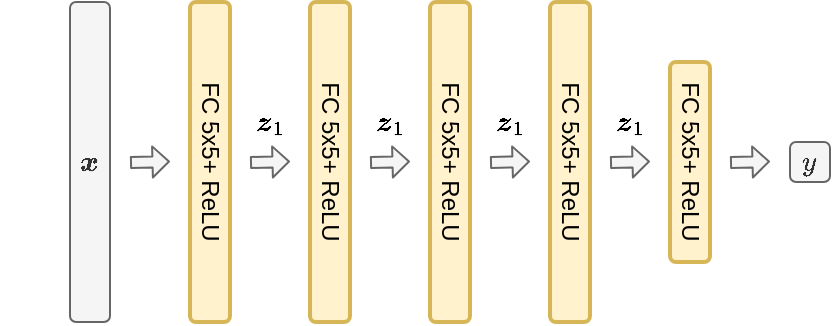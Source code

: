 <mxfile version="13.10.0" type="device"><diagram id="_PhJ2TTYpT29RHxEcvHh" name="Page-1"><mxGraphModel dx="643" dy="389" grid="1" gridSize="10" guides="1" tooltips="1" connect="0" arrows="0" fold="1" page="1" pageScale="1" pageWidth="827" pageHeight="1169" math="1" shadow="0"><root><mxCell id="0"/><mxCell id="1" parent="0"/><mxCell id="jpAI905_x0C7FQNOVlew-1" value="\(\boldsymbol{x}\)" style="rounded=1;whiteSpace=wrap;html=1;fillColor=#f5f5f5;strokeColor=#666666;fontColor=#333333;" vertex="1" parent="1"><mxGeometry x="200" y="200" width="20" height="160" as="geometry"/></mxCell><mxCell id="jpAI905_x0C7FQNOVlew-2" value="&lt;span&gt;FC 5x5+ ReLU&lt;/span&gt;" style="rounded=1;whiteSpace=wrap;html=1;fillColor=#fff2cc;strokeColor=#d6b656;strokeWidth=2;horizontal=0;rotation=-180;" vertex="1" parent="1"><mxGeometry x="260" y="200" width="20" height="160" as="geometry"/></mxCell><mxCell id="jpAI905_x0C7FQNOVlew-3" value="\(y\)" style="rounded=1;whiteSpace=wrap;html=1;fillColor=#f5f5f5;strokeColor=#666666;fontColor=#333333;" vertex="1" parent="1"><mxGeometry x="560" y="270" width="20" height="20" as="geometry"/></mxCell><mxCell id="jpAI905_x0C7FQNOVlew-10" value="\(\boldsymbol{z}_1\)" style="text;html=1;strokeColor=none;fillColor=none;align=center;verticalAlign=middle;whiteSpace=wrap;rounded=0;dashed=1;" vertex="1" parent="1"><mxGeometry x="290" y="250" width="20" height="20" as="geometry"/></mxCell><mxCell id="jpAI905_x0C7FQNOVlew-12" value="" style="shape=flexArrow;endArrow=classic;html=1;fontSize=18;endWidth=9.06;endSize=2.419;width=5.503;strokeColor=#666666;fillColor=#f5f5f5;" edge="1" parent="1"><mxGeometry width="50" height="50" relative="1" as="geometry"><mxPoint x="230" y="280.25" as="sourcePoint"/><mxPoint x="250" y="279.75" as="targetPoint"/></mxGeometry></mxCell><mxCell id="jpAI905_x0C7FQNOVlew-23" value="&lt;span&gt;FC 5x5+ ReLU&lt;/span&gt;" style="rounded=1;whiteSpace=wrap;html=1;fillColor=#fff2cc;strokeColor=#d6b656;strokeWidth=2;horizontal=0;rotation=-180;" vertex="1" parent="1"><mxGeometry x="320" y="200" width="20" height="160" as="geometry"/></mxCell><mxCell id="jpAI905_x0C7FQNOVlew-24" value="" style="shape=flexArrow;endArrow=classic;html=1;fontSize=18;endWidth=9.06;endSize=2.419;width=5.503;strokeColor=#666666;fillColor=#f5f5f5;" edge="1" parent="1"><mxGeometry width="50" height="50" relative="1" as="geometry"><mxPoint x="290" y="280.25" as="sourcePoint"/><mxPoint x="310" y="279.75" as="targetPoint"/></mxGeometry></mxCell><mxCell id="jpAI905_x0C7FQNOVlew-25" value="&lt;span&gt;FC 5x5+ ReLU&lt;/span&gt;" style="rounded=1;whiteSpace=wrap;html=1;fillColor=#fff2cc;strokeColor=#d6b656;strokeWidth=2;horizontal=0;rotation=-180;" vertex="1" parent="1"><mxGeometry x="380" y="200" width="20" height="160" as="geometry"/></mxCell><mxCell id="jpAI905_x0C7FQNOVlew-26" value="" style="shape=flexArrow;endArrow=classic;html=1;fontSize=18;endWidth=9.06;endSize=2.419;width=5.503;strokeColor=#666666;fillColor=#f5f5f5;" edge="1" parent="1"><mxGeometry width="50" height="50" relative="1" as="geometry"><mxPoint x="350" y="280.25" as="sourcePoint"/><mxPoint x="370" y="279.75" as="targetPoint"/></mxGeometry></mxCell><mxCell id="jpAI905_x0C7FQNOVlew-27" value="&lt;span&gt;FC 5x5+ ReLU&lt;/span&gt;" style="rounded=1;whiteSpace=wrap;html=1;fillColor=#fff2cc;strokeColor=#d6b656;strokeWidth=2;horizontal=0;rotation=-180;" vertex="1" parent="1"><mxGeometry x="440" y="200" width="20" height="160" as="geometry"/></mxCell><mxCell id="jpAI905_x0C7FQNOVlew-28" value="" style="shape=flexArrow;endArrow=classic;html=1;fontSize=18;endWidth=9.06;endSize=2.419;width=5.503;strokeColor=#666666;fillColor=#f5f5f5;" edge="1" parent="1"><mxGeometry width="50" height="50" relative="1" as="geometry"><mxPoint x="410" y="280.25" as="sourcePoint"/><mxPoint x="430" y="279.75" as="targetPoint"/></mxGeometry></mxCell><mxCell id="jpAI905_x0C7FQNOVlew-29" value="&lt;span&gt;FC 5x5+ ReLU&lt;/span&gt;" style="rounded=1;whiteSpace=wrap;html=1;fillColor=#fff2cc;strokeColor=#d6b656;strokeWidth=2;horizontal=0;rotation=-180;" vertex="1" parent="1"><mxGeometry x="500" y="230" width="20" height="100" as="geometry"/></mxCell><mxCell id="jpAI905_x0C7FQNOVlew-30" value="" style="shape=flexArrow;endArrow=classic;html=1;fontSize=18;endWidth=9.06;endSize=2.419;width=5.503;strokeColor=#666666;fillColor=#f5f5f5;" edge="1" parent="1"><mxGeometry width="50" height="50" relative="1" as="geometry"><mxPoint x="470" y="280.25" as="sourcePoint"/><mxPoint x="490" y="279.75" as="targetPoint"/></mxGeometry></mxCell><mxCell id="jpAI905_x0C7FQNOVlew-31" value="" style="shape=flexArrow;endArrow=classic;html=1;fontSize=18;endWidth=9.06;endSize=2.419;width=5.503;strokeColor=#666666;fillColor=#f5f5f5;" edge="1" parent="1"><mxGeometry width="50" height="50" relative="1" as="geometry"><mxPoint x="530" y="280.25" as="sourcePoint"/><mxPoint x="550" y="279.75" as="targetPoint"/></mxGeometry></mxCell><mxCell id="jpAI905_x0C7FQNOVlew-32" value="\(\boldsymbol{z}_1\)" style="text;html=1;strokeColor=none;fillColor=none;align=center;verticalAlign=middle;whiteSpace=wrap;rounded=0;dashed=1;" vertex="1" parent="1"><mxGeometry x="350" y="250" width="20" height="20" as="geometry"/></mxCell><mxCell id="jpAI905_x0C7FQNOVlew-33" value="\(\boldsymbol{z}_1\)" style="text;html=1;strokeColor=none;fillColor=none;align=center;verticalAlign=middle;whiteSpace=wrap;rounded=0;dashed=1;" vertex="1" parent="1"><mxGeometry x="410" y="250" width="20" height="20" as="geometry"/></mxCell><mxCell id="jpAI905_x0C7FQNOVlew-34" value="\(\boldsymbol{z}_1\)" style="text;html=1;strokeColor=none;fillColor=none;align=center;verticalAlign=middle;whiteSpace=wrap;rounded=0;dashed=1;" vertex="1" parent="1"><mxGeometry x="470" y="250" width="20" height="20" as="geometry"/></mxCell></root></mxGraphModel></diagram></mxfile>